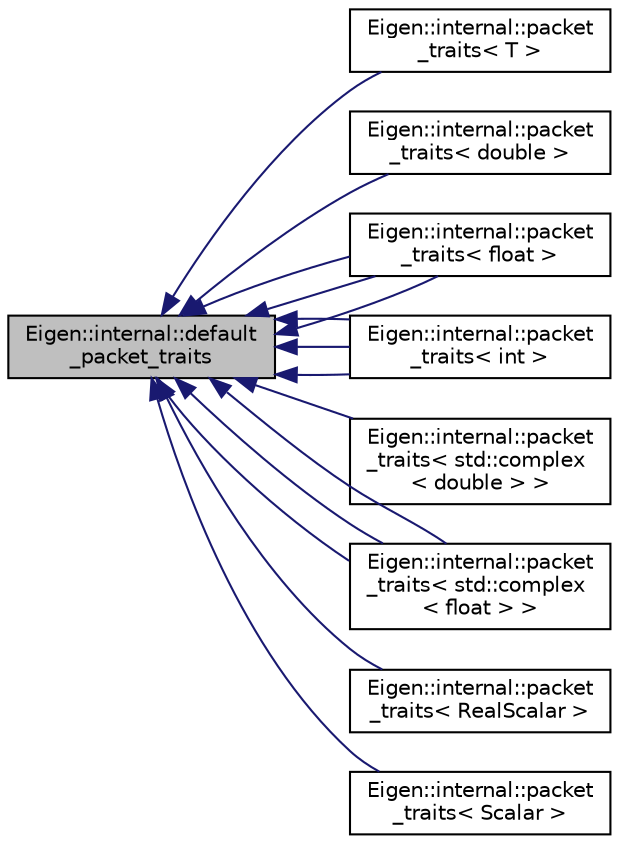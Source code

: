 digraph "Eigen::internal::default_packet_traits"
{
  edge [fontname="Helvetica",fontsize="10",labelfontname="Helvetica",labelfontsize="10"];
  node [fontname="Helvetica",fontsize="10",shape=record];
  rankdir="LR";
  Node1 [label="Eigen::internal::default\l_packet_traits",height=0.2,width=0.4,color="black", fillcolor="grey75", style="filled" fontcolor="black"];
  Node1 -> Node2 [dir="back",color="midnightblue",fontsize="10",style="solid",fontname="Helvetica"];
  Node2 [label="Eigen::internal::packet\l_traits\< T \>",height=0.2,width=0.4,color="black", fillcolor="white", style="filled",URL="$structEigen_1_1internal_1_1packet__traits.html"];
  Node1 -> Node3 [dir="back",color="midnightblue",fontsize="10",style="solid",fontname="Helvetica"];
  Node3 [label="Eigen::internal::packet\l_traits\< double \>",height=0.2,width=0.4,color="black", fillcolor="white", style="filled",URL="$structEigen_1_1internal_1_1packet__traits_3_01double_01_4.html"];
  Node1 -> Node4 [dir="back",color="midnightblue",fontsize="10",style="solid",fontname="Helvetica"];
  Node4 [label="Eigen::internal::packet\l_traits\< float \>",height=0.2,width=0.4,color="black", fillcolor="white", style="filled",URL="$structEigen_1_1internal_1_1packet__traits_3_01float_01_4.html"];
  Node1 -> Node4 [dir="back",color="midnightblue",fontsize="10",style="solid",fontname="Helvetica"];
  Node1 -> Node4 [dir="back",color="midnightblue",fontsize="10",style="solid",fontname="Helvetica"];
  Node1 -> Node5 [dir="back",color="midnightblue",fontsize="10",style="solid",fontname="Helvetica"];
  Node5 [label="Eigen::internal::packet\l_traits\< int \>",height=0.2,width=0.4,color="black", fillcolor="white", style="filled",URL="$structEigen_1_1internal_1_1packet__traits_3_01int_01_4.html"];
  Node1 -> Node5 [dir="back",color="midnightblue",fontsize="10",style="solid",fontname="Helvetica"];
  Node1 -> Node5 [dir="back",color="midnightblue",fontsize="10",style="solid",fontname="Helvetica"];
  Node1 -> Node6 [dir="back",color="midnightblue",fontsize="10",style="solid",fontname="Helvetica"];
  Node6 [label="Eigen::internal::packet\l_traits\< std::complex\l\< double \> \>",height=0.2,width=0.4,color="black", fillcolor="white", style="filled",URL="$structEigen_1_1internal_1_1packet__traits_3_01std_1_1complex_3_01double_01_4_01_4.html"];
  Node1 -> Node7 [dir="back",color="midnightblue",fontsize="10",style="solid",fontname="Helvetica"];
  Node7 [label="Eigen::internal::packet\l_traits\< std::complex\l\< float \> \>",height=0.2,width=0.4,color="black", fillcolor="white", style="filled",URL="$structEigen_1_1internal_1_1packet__traits_3_01std_1_1complex_3_01float_01_4_01_4.html"];
  Node1 -> Node7 [dir="back",color="midnightblue",fontsize="10",style="solid",fontname="Helvetica"];
  Node1 -> Node7 [dir="back",color="midnightblue",fontsize="10",style="solid",fontname="Helvetica"];
  Node1 -> Node8 [dir="back",color="midnightblue",fontsize="10",style="solid",fontname="Helvetica"];
  Node8 [label="Eigen::internal::packet\l_traits\< RealScalar \>",height=0.2,width=0.4,color="black", fillcolor="white", style="filled",URL="$structEigen_1_1internal_1_1packet__traits.html"];
  Node1 -> Node9 [dir="back",color="midnightblue",fontsize="10",style="solid",fontname="Helvetica"];
  Node9 [label="Eigen::internal::packet\l_traits\< Scalar \>",height=0.2,width=0.4,color="black", fillcolor="white", style="filled",URL="$structEigen_1_1internal_1_1packet__traits.html"];
}

